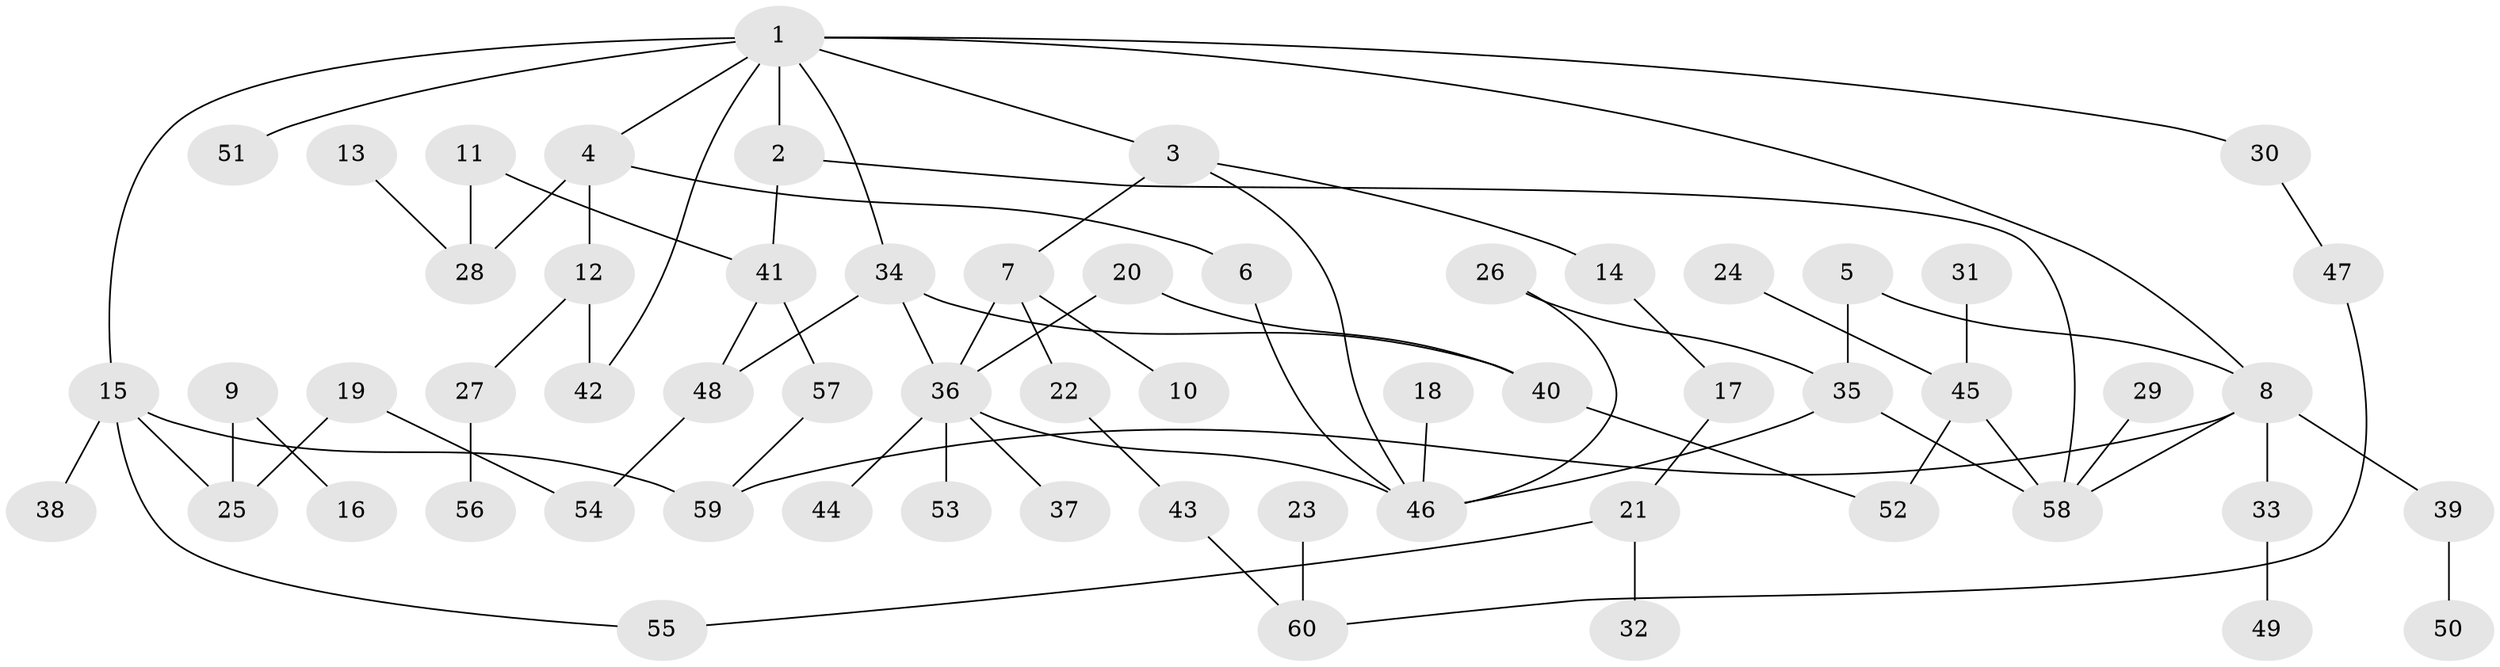 // original degree distribution, {6: 0.03361344537815126, 5: 0.05042016806722689, 3: 0.21008403361344538, 1: 0.37815126050420167, 4: 0.08403361344537816, 2: 0.24369747899159663}
// Generated by graph-tools (version 1.1) at 2025/49/03/09/25 03:49:26]
// undirected, 60 vertices, 76 edges
graph export_dot {
graph [start="1"]
  node [color=gray90,style=filled];
  1;
  2;
  3;
  4;
  5;
  6;
  7;
  8;
  9;
  10;
  11;
  12;
  13;
  14;
  15;
  16;
  17;
  18;
  19;
  20;
  21;
  22;
  23;
  24;
  25;
  26;
  27;
  28;
  29;
  30;
  31;
  32;
  33;
  34;
  35;
  36;
  37;
  38;
  39;
  40;
  41;
  42;
  43;
  44;
  45;
  46;
  47;
  48;
  49;
  50;
  51;
  52;
  53;
  54;
  55;
  56;
  57;
  58;
  59;
  60;
  1 -- 2 [weight=1.0];
  1 -- 3 [weight=1.0];
  1 -- 4 [weight=1.0];
  1 -- 8 [weight=1.0];
  1 -- 15 [weight=1.0];
  1 -- 30 [weight=1.0];
  1 -- 34 [weight=1.0];
  1 -- 42 [weight=1.0];
  1 -- 51 [weight=1.0];
  2 -- 41 [weight=1.0];
  2 -- 58 [weight=1.0];
  3 -- 7 [weight=1.0];
  3 -- 14 [weight=1.0];
  3 -- 46 [weight=1.0];
  4 -- 6 [weight=1.0];
  4 -- 12 [weight=1.0];
  4 -- 28 [weight=1.0];
  5 -- 8 [weight=1.0];
  5 -- 35 [weight=1.0];
  6 -- 46 [weight=1.0];
  7 -- 10 [weight=1.0];
  7 -- 22 [weight=1.0];
  7 -- 36 [weight=1.0];
  8 -- 33 [weight=1.0];
  8 -- 39 [weight=1.0];
  8 -- 58 [weight=1.0];
  8 -- 59 [weight=1.0];
  9 -- 16 [weight=1.0];
  9 -- 25 [weight=1.0];
  11 -- 28 [weight=1.0];
  11 -- 41 [weight=1.0];
  12 -- 27 [weight=1.0];
  12 -- 42 [weight=1.0];
  13 -- 28 [weight=1.0];
  14 -- 17 [weight=1.0];
  15 -- 25 [weight=1.0];
  15 -- 38 [weight=1.0];
  15 -- 55 [weight=1.0];
  15 -- 59 [weight=1.0];
  17 -- 21 [weight=1.0];
  18 -- 46 [weight=1.0];
  19 -- 25 [weight=1.0];
  19 -- 54 [weight=1.0];
  20 -- 36 [weight=1.0];
  20 -- 40 [weight=1.0];
  21 -- 32 [weight=1.0];
  21 -- 55 [weight=1.0];
  22 -- 43 [weight=1.0];
  23 -- 60 [weight=1.0];
  24 -- 45 [weight=1.0];
  26 -- 35 [weight=1.0];
  26 -- 46 [weight=1.0];
  27 -- 56 [weight=1.0];
  29 -- 58 [weight=1.0];
  30 -- 47 [weight=1.0];
  31 -- 45 [weight=1.0];
  33 -- 49 [weight=1.0];
  34 -- 36 [weight=1.0];
  34 -- 40 [weight=1.0];
  34 -- 48 [weight=1.0];
  35 -- 46 [weight=1.0];
  35 -- 58 [weight=1.0];
  36 -- 37 [weight=1.0];
  36 -- 44 [weight=1.0];
  36 -- 46 [weight=2.0];
  36 -- 53 [weight=1.0];
  39 -- 50 [weight=1.0];
  40 -- 52 [weight=1.0];
  41 -- 48 [weight=1.0];
  41 -- 57 [weight=1.0];
  43 -- 60 [weight=1.0];
  45 -- 52 [weight=1.0];
  45 -- 58 [weight=1.0];
  47 -- 60 [weight=1.0];
  48 -- 54 [weight=1.0];
  57 -- 59 [weight=1.0];
}

